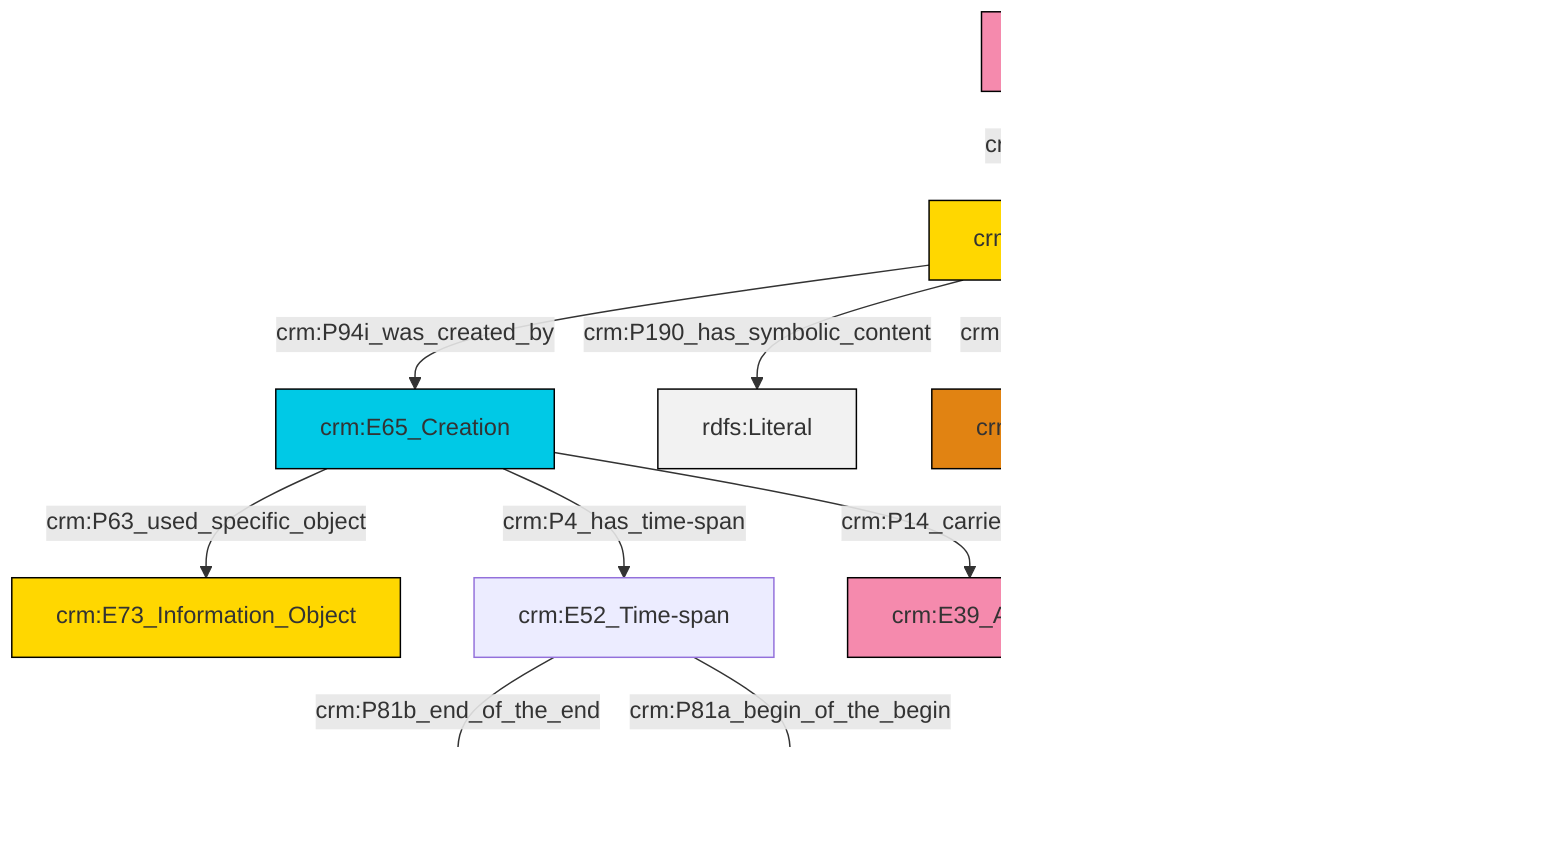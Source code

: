 graph TD
classDef Literal fill:#f2f2f2,stroke:#000000;
classDef CRM_Entity fill:#FFFFFF,stroke:#000000;
classDef Temporal_Entity fill:#00C9E6, stroke:#000000;
classDef Type fill:#E18312, stroke:#000000;
classDef Time-Span fill:#2C9C91, stroke:#000000;
classDef Appellation fill:#FFEB7F, stroke:#000000;
classDef Place fill:#008836, stroke:#000000;
classDef Persistent_Item fill:#B266B2, stroke:#000000;
classDef Conceptual_Object fill:#FFD700, stroke:#000000;
classDef Physical_Thing fill:#D2B48C, stroke:#000000;
classDef Actor fill:#f58aad, stroke:#000000;
classDef PC_Classes fill:#4ce600, stroke:#000000;
classDef Multi fill:#cccccc,stroke:#000000;

0["crm:E65_Creation"]:::Temporal_Entity -->|crm:P63_used_specific_object| 1["crm:E73_Information_Object"]:::Conceptual_Object
2["crm:E33_Linguistic_Object"]:::Conceptual_Object -->|crm:P94i_was_created_by| 0["crm:E65_Creation"]:::Temporal_Entity
2["crm:E33_Linguistic_Object"]:::Conceptual_Object -->|crm:P190_has_symbolic_content| 5[rdfs:Literal]:::Literal
3["crm:E52_Time-span"]:::Default -->|crm:P81b_end_of_the_end| 9[rdfs:Literal]:::Literal
3["crm:E52_Time-span"]:::Default -->|crm:P81a_begin_of_the_begin| 12[rdfs:Literal]:::Literal
2["crm:E33_Linguistic_Object"]:::Conceptual_Object -->|crm:P2_has_type| 14["crm:E55_Type"]:::Type
0["crm:E65_Creation"]:::Temporal_Entity -->|crm:P4_has_time-span| 3["crm:E52_Time-span"]:::Default
0["crm:E65_Creation"]:::Temporal_Entity -->|crm:P14_carried_out_by| 10["crm:E39_Actor"]:::Actor
2["crm:E33_Linguistic_Object"]:::Conceptual_Object -->|crm:P72_has_language| 15["crm:E56_Language"]:::Type
6["crm:E21_Person"]:::Actor -->|crm:P129i_is_subject_of| 2["crm:E33_Linguistic_Object"]:::Conceptual_Object